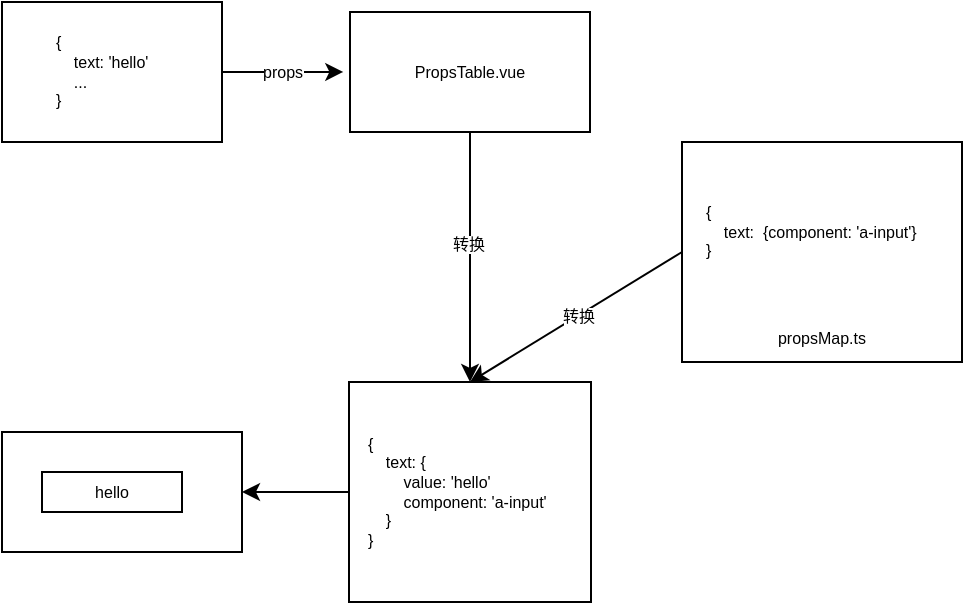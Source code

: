 <mxfile>
    <diagram id="9UkHu2eFOV_v210Fyupb" name="第 1 页">
        <mxGraphModel dx="471" dy="432" grid="1" gridSize="10" guides="1" tooltips="1" connect="1" arrows="1" fold="1" page="1" pageScale="1" pageWidth="827" pageHeight="1169" math="0" shadow="0">
            <root>
                <mxCell id="0"/>
                <mxCell id="1" parent="0"/>
                <mxCell id="5" value="props" style="edgeStyle=none;html=1;entryX=-0.028;entryY=0.499;entryDx=0;entryDy=0;entryPerimeter=0;fontSize=8;" edge="1" parent="1" source="2" target="4">
                    <mxGeometry relative="1" as="geometry"/>
                </mxCell>
                <mxCell id="2" value="" style="rounded=0;whiteSpace=wrap;html=1;" vertex="1" parent="1">
                    <mxGeometry x="120" y="40" width="110" height="70" as="geometry"/>
                </mxCell>
                <mxCell id="3" value="&lt;font style=&quot;font-size: 8px;&quot;&gt;{&lt;br style=&quot;font-size: 8px;&quot;&gt;&lt;/font&gt;&lt;div style=&quot;font-size: 8px;&quot;&gt;&lt;font style=&quot;font-size: 8px;&quot;&gt;&amp;nbsp; &amp;nbsp; text: 'hello'&lt;/font&gt;&lt;/div&gt;&lt;div style=&quot;font-size: 8px;&quot;&gt;&lt;font style=&quot;font-size: 8px;&quot;&gt;&amp;nbsp; &amp;nbsp; ...&lt;/font&gt;&lt;/div&gt;&lt;font style=&quot;font-size: 8px;&quot;&gt;}&lt;/font&gt;" style="text;html=1;strokeColor=none;fillColor=none;align=left;verticalAlign=middle;whiteSpace=wrap;rounded=0;fontSize=8;" vertex="1" parent="1">
                    <mxGeometry x="145" y="60" width="60" height="30" as="geometry"/>
                </mxCell>
                <mxCell id="11" style="edgeStyle=none;html=1;entryX=0.5;entryY=0;entryDx=0;entryDy=0;fontSize=8;" edge="1" parent="1" source="4" target="9">
                    <mxGeometry relative="1" as="geometry"/>
                </mxCell>
                <mxCell id="14" value="转换" style="edgeLabel;html=1;align=center;verticalAlign=middle;resizable=0;points=[];fontSize=8;" vertex="1" connectable="0" parent="11">
                    <mxGeometry x="-0.103" y="-1" relative="1" as="geometry">
                        <mxPoint as="offset"/>
                    </mxGeometry>
                </mxCell>
                <mxCell id="4" value="PropsTable.vue" style="rounded=0;whiteSpace=wrap;html=1;fontSize=8;" vertex="1" parent="1">
                    <mxGeometry x="294" y="45" width="120" height="60" as="geometry"/>
                </mxCell>
                <mxCell id="12" style="edgeStyle=none;html=1;entryX=0.5;entryY=0;entryDx=0;entryDy=0;fontSize=8;" edge="1" parent="1" target="9">
                    <mxGeometry relative="1" as="geometry">
                        <mxPoint x="460" y="165" as="sourcePoint"/>
                    </mxGeometry>
                </mxCell>
                <mxCell id="13" value="转换" style="edgeLabel;html=1;align=center;verticalAlign=middle;resizable=0;points=[];fontSize=8;" vertex="1" connectable="0" parent="12">
                    <mxGeometry x="-0.022" relative="1" as="geometry">
                        <mxPoint as="offset"/>
                    </mxGeometry>
                </mxCell>
                <mxCell id="6" value="&lt;br&gt;&lt;br&gt;&lt;br&gt;&lt;br&gt;&lt;br&gt;&lt;br&gt;&lt;br&gt;&lt;br&gt;&lt;br&gt;&lt;div style=&quot;&quot;&gt;&lt;span style=&quot;background-color: initial;&quot;&gt;propsMap.ts&lt;/span&gt;&lt;/div&gt;" style="rounded=0;whiteSpace=wrap;html=1;fontSize=8;align=center;" vertex="1" parent="1">
                    <mxGeometry x="460" y="110" width="140" height="110" as="geometry"/>
                </mxCell>
                <mxCell id="7" value="{&lt;br&gt;&amp;nbsp; &amp;nbsp; text:&amp;nbsp; {component: 'a-input'}&lt;br&gt;}" style="text;html=1;strokeColor=none;fillColor=none;align=left;verticalAlign=middle;whiteSpace=wrap;rounded=0;fontSize=8;" vertex="1" parent="1">
                    <mxGeometry x="470" y="140" width="120" height="30" as="geometry"/>
                </mxCell>
                <mxCell id="17" style="edgeStyle=none;html=1;exitX=0;exitY=0.5;exitDx=0;exitDy=0;entryX=1;entryY=0.5;entryDx=0;entryDy=0;fontSize=8;" edge="1" parent="1" source="9" target="15">
                    <mxGeometry relative="1" as="geometry"/>
                </mxCell>
                <mxCell id="9" value="" style="rounded=0;whiteSpace=wrap;html=1;" vertex="1" parent="1">
                    <mxGeometry x="293.5" y="230" width="121" height="110" as="geometry"/>
                </mxCell>
                <mxCell id="10" value="&lt;font style=&quot;font-size: 8px;&quot;&gt;{&lt;br style=&quot;font-size: 8px;&quot;&gt;&lt;/font&gt;&lt;div style=&quot;font-size: 8px;&quot;&gt;&lt;font style=&quot;font-size: 8px;&quot;&gt;&amp;nbsp; &amp;nbsp; text: {&lt;/font&gt;&lt;/div&gt;&lt;div style=&quot;font-size: 8px;&quot;&gt;&lt;font style=&quot;font-size: 8px;&quot;&gt;&amp;nbsp; &amp;nbsp; &amp;nbsp; &amp;nbsp; value: 'hello'&lt;/font&gt;&lt;/div&gt;&amp;nbsp; &amp;nbsp; &amp;nbsp; &amp;nbsp; component: 'a-input'&lt;div style=&quot;font-size: 8px;&quot;&gt;&lt;font style=&quot;font-size: 8px;&quot;&gt;&amp;nbsp; &amp;nbsp; }&lt;/font&gt;&lt;/div&gt;&lt;font style=&quot;font-size: 8px;&quot;&gt;}&lt;/font&gt;" style="text;html=1;strokeColor=none;fillColor=none;align=left;verticalAlign=middle;whiteSpace=wrap;rounded=0;fontSize=8;" vertex="1" parent="1">
                    <mxGeometry x="300.5" y="240" width="114" height="90" as="geometry"/>
                </mxCell>
                <mxCell id="15" value="" style="rounded=0;whiteSpace=wrap;html=1;fontSize=8;" vertex="1" parent="1">
                    <mxGeometry x="120" y="255" width="120" height="60" as="geometry"/>
                </mxCell>
                <mxCell id="16" value="hello" style="rounded=0;whiteSpace=wrap;html=1;fontSize=8;" vertex="1" parent="1">
                    <mxGeometry x="140" y="275" width="70" height="20" as="geometry"/>
                </mxCell>
            </root>
        </mxGraphModel>
    </diagram>
</mxfile>